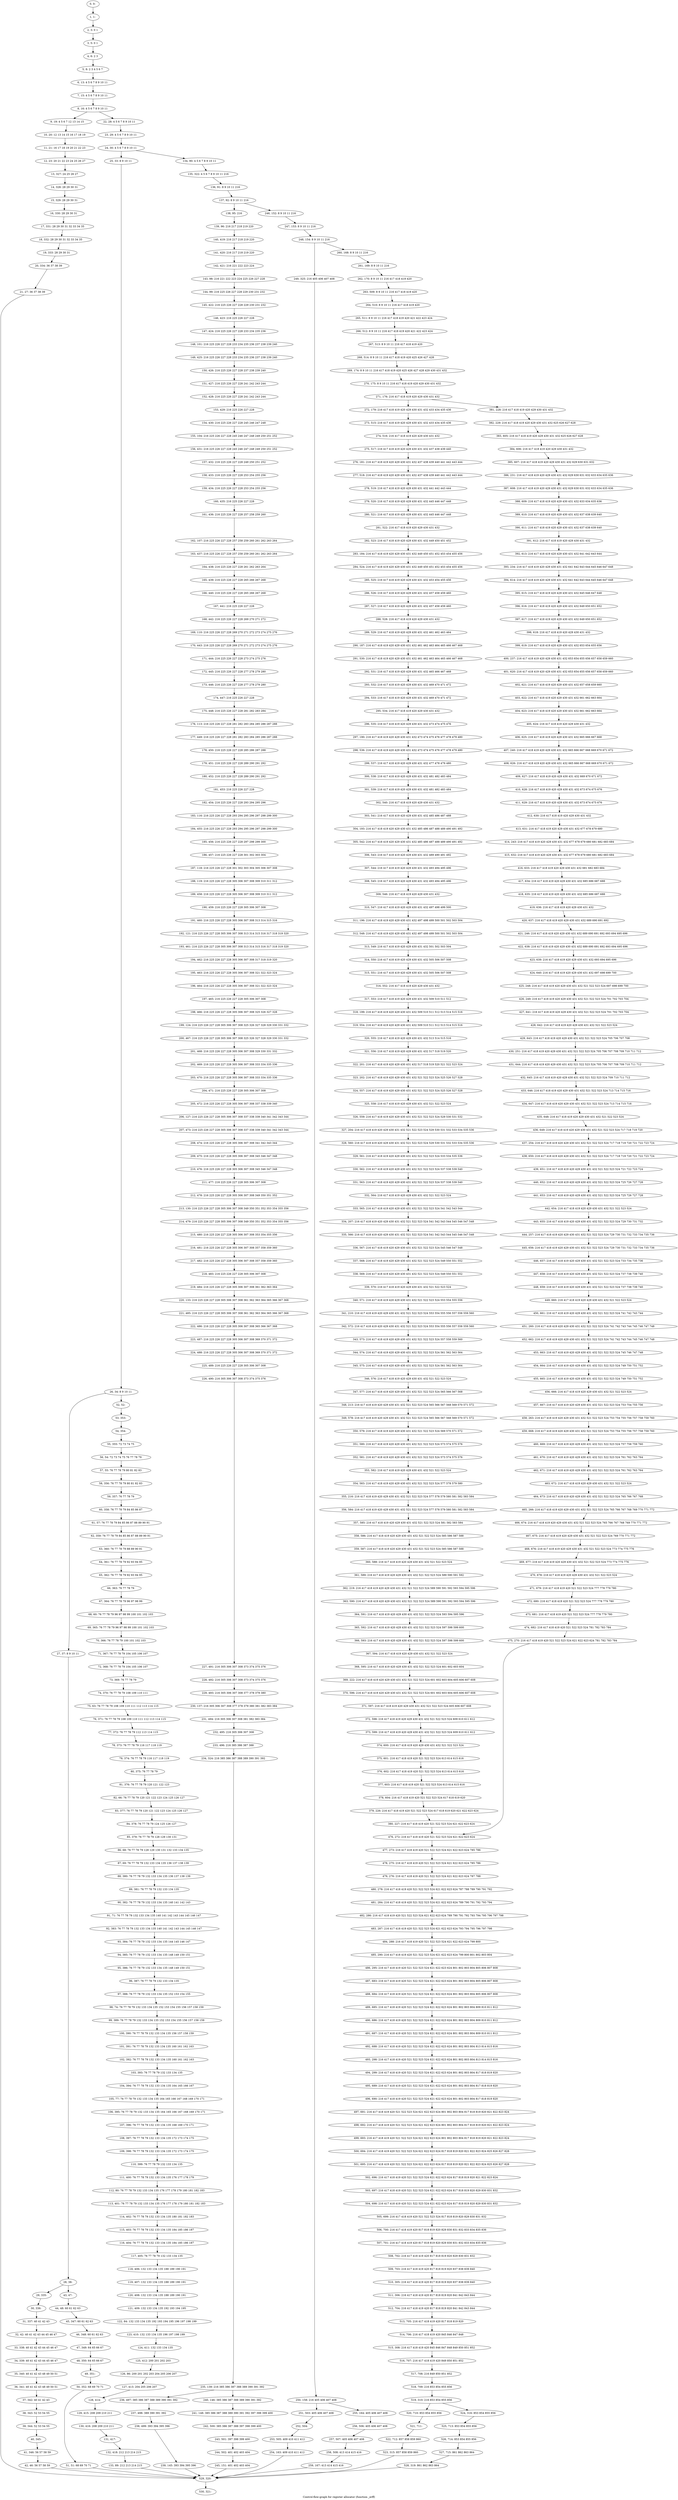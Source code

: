 digraph G {
graph [label="Control-flow-graph for register allocator (function _erff)"]
0[label="0, 0: "];
1[label="1, 1: "];
2[label="2, 3: 0 1 "];
3[label="3, 5: 0 1 "];
4[label="4, 6: 2 3 "];
5[label="5, 8: 2 3 4 5 6 7 "];
6[label="6, 13: 4 5 6 7 8 9 10 11 "];
7[label="7, 15: 4 5 6 7 8 9 10 11 "];
8[label="8, 16: 4 5 6 7 8 9 10 11 "];
9[label="9, 19: 4 5 6 7 12 13 14 15 "];
10[label="10, 20: 12 13 14 15 16 17 18 19 "];
11[label="11, 21: 16 17 18 19 20 21 22 23 "];
12[label="12, 23: 20 21 22 23 24 25 26 27 "];
13[label="13, 327: 24 25 26 27 "];
14[label="14, 328: 28 29 30 31 "];
15[label="15, 329: 28 29 30 31 "];
16[label="16, 330: 28 29 30 31 "];
17[label="17, 331: 28 29 30 31 32 33 34 35 "];
18[label="18, 332: 28 29 30 31 32 33 34 35 "];
19[label="19, 333: 28 29 30 31 "];
20[label="20, 334: 36 37 38 39 "];
21[label="21, 27: 36 37 38 39 "];
22[label="22, 28: 4 5 6 7 8 9 10 11 "];
23[label="23, 29: 4 5 6 7 8 9 10 11 "];
24[label="24, 30: 4 5 6 7 8 9 10 11 "];
25[label="25, 33: 8 9 10 11 "];
26[label="26, 34: 8 9 10 11 "];
27[label="27, 37: 8 9 10 11 "];
28[label="28, 38: "];
29[label="29, 335: "];
30[label="30, 336: "];
31[label="31, 337: 40 41 42 43 "];
32[label="32, 42: 40 41 42 43 44 45 46 47 "];
33[label="33, 338: 40 41 42 43 44 45 46 47 "];
34[label="34, 339: 40 41 42 43 44 45 46 47 "];
35[label="35, 340: 40 41 42 43 48 49 50 51 "];
36[label="36, 341: 40 41 42 43 48 49 50 51 "];
37[label="37, 342: 40 41 42 43 "];
38[label="38, 343: 52 53 54 55 "];
39[label="39, 344: 52 53 54 55 "];
40[label="40, 345: "];
41[label="41, 346: 56 57 58 59 "];
42[label="42, 46: 56 57 58 59 "];
43[label="43, 47: "];
44[label="44, 48: 60 61 62 63 "];
45[label="45, 347: 60 61 62 63 "];
46[label="46, 348: 60 61 62 63 "];
47[label="47, 349: 64 65 66 67 "];
48[label="48, 350: 64 65 66 67 "];
49[label="49, 351: "];
50[label="50, 352: 68 69 70 71 "];
51[label="51, 51: 68 69 70 71 "];
52[label="52, 52: "];
53[label="53, 353: "];
54[label="54, 354: "];
55[label="55, 355: 72 73 74 75 "];
56[label="56, 54: 72 73 74 75 76 77 78 79 "];
57[label="57, 55: 76 77 78 79 80 81 82 83 "];
58[label="58, 356: 76 77 78 79 80 81 82 83 "];
59[label="59, 357: 76 77 78 79 "];
60[label="60, 358: 76 77 78 79 84 85 86 87 "];
61[label="61, 57: 76 77 78 79 84 85 86 87 88 89 90 91 "];
62[label="62, 359: 76 77 78 79 84 85 86 87 88 89 90 91 "];
63[label="63, 360: 76 77 78 79 88 89 90 91 "];
64[label="64, 361: 76 77 78 79 92 93 94 95 "];
65[label="65, 362: 76 77 78 79 92 93 94 95 "];
66[label="66, 363: 76 77 78 79 "];
67[label="67, 364: 76 77 78 79 96 97 98 99 "];
68[label="68, 60: 76 77 78 79 96 97 98 99 100 101 102 103 "];
69[label="69, 365: 76 77 78 79 96 97 98 99 100 101 102 103 "];
70[label="70, 366: 76 77 78 79 100 101 102 103 "];
71[label="71, 367: 76 77 78 79 104 105 106 107 "];
72[label="72, 368: 76 77 78 79 104 105 106 107 "];
73[label="73, 369: 76 77 78 79 "];
74[label="74, 370: 76 77 78 79 108 109 110 111 "];
75[label="75, 63: 76 77 78 79 108 109 110 111 112 113 114 115 "];
76[label="76, 371: 76 77 78 79 108 109 110 111 112 113 114 115 "];
77[label="77, 372: 76 77 78 79 112 113 114 115 "];
78[label="78, 373: 76 77 78 79 116 117 118 119 "];
79[label="79, 374: 76 77 78 79 116 117 118 119 "];
80[label="80, 375: 76 77 78 79 "];
81[label="81, 376: 76 77 78 79 120 121 122 123 "];
82[label="82, 66: 76 77 78 79 120 121 122 123 124 125 126 127 "];
83[label="83, 377: 76 77 78 79 120 121 122 123 124 125 126 127 "];
84[label="84, 378: 76 77 78 79 124 125 126 127 "];
85[label="85, 379: 76 77 78 79 128 129 130 131 "];
86[label="86, 68: 76 77 78 79 128 129 130 131 132 133 134 135 "];
87[label="87, 69: 76 77 78 79 132 133 134 135 136 137 138 139 "];
88[label="88, 380: 76 77 78 79 132 133 134 135 136 137 138 139 "];
89[label="89, 381: 76 77 78 79 132 133 134 135 "];
90[label="90, 382: 76 77 78 79 132 133 134 135 140 141 142 143 "];
91[label="91, 71: 76 77 78 79 132 133 134 135 140 141 142 143 144 145 146 147 "];
92[label="92, 383: 76 77 78 79 132 133 134 135 140 141 142 143 144 145 146 147 "];
93[label="93, 384: 76 77 78 79 132 133 134 135 144 145 146 147 "];
94[label="94, 385: 76 77 78 79 132 133 134 135 148 149 150 151 "];
95[label="95, 386: 76 77 78 79 132 133 134 135 148 149 150 151 "];
96[label="96, 387: 76 77 78 79 132 133 134 135 "];
97[label="97, 388: 76 77 78 79 132 133 134 135 152 153 154 155 "];
98[label="98, 74: 76 77 78 79 132 133 134 135 152 153 154 155 156 157 158 159 "];
99[label="99, 389: 76 77 78 79 132 133 134 135 152 153 154 155 156 157 158 159 "];
100[label="100, 390: 76 77 78 79 132 133 134 135 156 157 158 159 "];
101[label="101, 391: 76 77 78 79 132 133 134 135 160 161 162 163 "];
102[label="102, 392: 76 77 78 79 132 133 134 135 160 161 162 163 "];
103[label="103, 393: 76 77 78 79 132 133 134 135 "];
104[label="104, 394: 76 77 78 79 132 133 134 135 164 165 166 167 "];
105[label="105, 77: 76 77 78 79 132 133 134 135 164 165 166 167 168 169 170 171 "];
106[label="106, 395: 76 77 78 79 132 133 134 135 164 165 166 167 168 169 170 171 "];
107[label="107, 396: 76 77 78 79 132 133 134 135 168 169 170 171 "];
108[label="108, 397: 76 77 78 79 132 133 134 135 172 173 174 175 "];
109[label="109, 398: 76 77 78 79 132 133 134 135 172 173 174 175 "];
110[label="110, 399: 76 77 78 79 132 133 134 135 "];
111[label="111, 400: 76 77 78 79 132 133 134 135 176 177 178 179 "];
112[label="112, 80: 76 77 78 79 132 133 134 135 176 177 178 179 180 181 182 183 "];
113[label="113, 401: 76 77 78 79 132 133 134 135 176 177 178 179 180 181 182 183 "];
114[label="114, 402: 76 77 78 79 132 133 134 135 180 181 182 183 "];
115[label="115, 403: 76 77 78 79 132 133 134 135 184 185 186 187 "];
116[label="116, 404: 76 77 78 79 132 133 134 135 184 185 186 187 "];
117[label="117, 405: 76 77 78 79 132 133 134 135 "];
118[label="118, 406: 132 133 134 135 188 189 190 191 "];
119[label="119, 407: 132 133 134 135 188 189 190 191 "];
120[label="120, 408: 132 133 134 135 188 189 190 191 "];
121[label="121, 409: 132 133 134 135 192 193 194 195 "];
122[label="122, 84: 132 133 134 135 192 193 194 195 196 197 198 199 "];
123[label="123, 410: 132 133 134 135 196 197 198 199 "];
124[label="124, 411: 132 133 134 135 "];
125[label="125, 412: 200 201 202 203 "];
126[label="126, 86: 200 201 202 203 204 205 206 207 "];
127[label="127, 413: 204 205 206 207 "];
128[label="128, 414: "];
129[label="129, 415: 208 209 210 211 "];
130[label="130, 416: 208 209 210 211 "];
131[label="131, 417: "];
132[label="132, 418: 212 213 214 215 "];
133[label="133, 89: 212 213 214 215 "];
134[label="134, 90: 4 5 6 7 8 9 10 11 "];
135[label="135, 322: 4 5 6 7 8 9 10 11 216 "];
136[label="136, 91: 8 9 10 11 216 "];
137[label="137, 92: 8 9 10 11 216 "];
138[label="138, 95: 216 "];
139[label="139, 96: 216 217 218 219 220 "];
140[label="140, 419: 216 217 218 219 220 "];
141[label="141, 420: 216 217 218 219 220 "];
142[label="142, 421: 216 221 222 223 224 "];
143[label="143, 98: 216 221 222 223 224 225 226 227 228 "];
144[label="144, 99: 216 225 226 227 228 229 230 231 232 "];
145[label="145, 422: 216 225 226 227 228 229 230 231 232 "];
146[label="146, 423: 216 225 226 227 228 "];
147[label="147, 424: 216 225 226 227 228 233 234 235 236 "];
148[label="148, 101: 216 225 226 227 228 233 234 235 236 237 238 239 240 "];
149[label="149, 425: 216 225 226 227 228 233 234 235 236 237 238 239 240 "];
150[label="150, 426: 216 225 226 227 228 237 238 239 240 "];
151[label="151, 427: 216 225 226 227 228 241 242 243 244 "];
152[label="152, 428: 216 225 226 227 228 241 242 243 244 "];
153[label="153, 429: 216 225 226 227 228 "];
154[label="154, 430: 216 225 226 227 228 245 246 247 248 "];
155[label="155, 104: 216 225 226 227 228 245 246 247 248 249 250 251 252 "];
156[label="156, 431: 216 225 226 227 228 245 246 247 248 249 250 251 252 "];
157[label="157, 432: 216 225 226 227 228 249 250 251 252 "];
158[label="158, 433: 216 225 226 227 228 253 254 255 256 "];
159[label="159, 434: 216 225 226 227 228 253 254 255 256 "];
160[label="160, 435: 216 225 226 227 228 "];
161[label="161, 436: 216 225 226 227 228 257 258 259 260 "];
162[label="162, 107: 216 225 226 227 228 257 258 259 260 261 262 263 264 "];
163[label="163, 437: 216 225 226 227 228 257 258 259 260 261 262 263 264 "];
164[label="164, 438: 216 225 226 227 228 261 262 263 264 "];
165[label="165, 439: 216 225 226 227 228 265 266 267 268 "];
166[label="166, 440: 216 225 226 227 228 265 266 267 268 "];
167[label="167, 441: 216 225 226 227 228 "];
168[label="168, 442: 216 225 226 227 228 269 270 271 272 "];
169[label="169, 110: 216 225 226 227 228 269 270 271 272 273 274 275 276 "];
170[label="170, 443: 216 225 226 227 228 269 270 271 272 273 274 275 276 "];
171[label="171, 444: 216 225 226 227 228 273 274 275 276 "];
172[label="172, 445: 216 225 226 227 228 277 278 279 280 "];
173[label="173, 446: 216 225 226 227 228 277 278 279 280 "];
174[label="174, 447: 216 225 226 227 228 "];
175[label="175, 448: 216 225 226 227 228 281 282 283 284 "];
176[label="176, 113: 216 225 226 227 228 281 282 283 284 285 286 287 288 "];
177[label="177, 449: 216 225 226 227 228 281 282 283 284 285 286 287 288 "];
178[label="178, 450: 216 225 226 227 228 285 286 287 288 "];
179[label="179, 451: 216 225 226 227 228 289 290 291 292 "];
180[label="180, 452: 216 225 226 227 228 289 290 291 292 "];
181[label="181, 453: 216 225 226 227 228 "];
182[label="182, 454: 216 225 226 227 228 293 294 295 296 "];
183[label="183, 116: 216 225 226 227 228 293 294 295 296 297 298 299 300 "];
184[label="184, 455: 216 225 226 227 228 293 294 295 296 297 298 299 300 "];
185[label="185, 456: 216 225 226 227 228 297 298 299 300 "];
186[label="186, 457: 216 225 226 227 228 301 302 303 304 "];
187[label="187, 118: 216 225 226 227 228 301 302 303 304 305 306 307 308 "];
188[label="188, 119: 216 225 226 227 228 305 306 307 308 309 310 311 312 "];
189[label="189, 458: 216 225 226 227 228 305 306 307 308 309 310 311 312 "];
190[label="190, 459: 216 225 226 227 228 305 306 307 308 "];
191[label="191, 460: 216 225 226 227 228 305 306 307 308 313 314 315 316 "];
192[label="192, 121: 216 225 226 227 228 305 306 307 308 313 314 315 316 317 318 319 320 "];
193[label="193, 461: 216 225 226 227 228 305 306 307 308 313 314 315 316 317 318 319 320 "];
194[label="194, 462: 216 225 226 227 228 305 306 307 308 317 318 319 320 "];
195[label="195, 463: 216 225 226 227 228 305 306 307 308 321 322 323 324 "];
196[label="196, 464: 216 225 226 227 228 305 306 307 308 321 322 323 324 "];
197[label="197, 465: 216 225 226 227 228 305 306 307 308 "];
198[label="198, 466: 216 225 226 227 228 305 306 307 308 325 326 327 328 "];
199[label="199, 124: 216 225 226 227 228 305 306 307 308 325 326 327 328 329 330 331 332 "];
200[label="200, 467: 216 225 226 227 228 305 306 307 308 325 326 327 328 329 330 331 332 "];
201[label="201, 468: 216 225 226 227 228 305 306 307 308 329 330 331 332 "];
202[label="202, 469: 216 225 226 227 228 305 306 307 308 333 334 335 336 "];
203[label="203, 470: 216 225 226 227 228 305 306 307 308 333 334 335 336 "];
204[label="204, 471: 216 225 226 227 228 305 306 307 308 "];
205[label="205, 472: 216 225 226 227 228 305 306 307 308 337 338 339 340 "];
206[label="206, 127: 216 225 226 227 228 305 306 307 308 337 338 339 340 341 342 343 344 "];
207[label="207, 473: 216 225 226 227 228 305 306 307 308 337 338 339 340 341 342 343 344 "];
208[label="208, 474: 216 225 226 227 228 305 306 307 308 341 342 343 344 "];
209[label="209, 475: 216 225 226 227 228 305 306 307 308 345 346 347 348 "];
210[label="210, 476: 216 225 226 227 228 305 306 307 308 345 346 347 348 "];
211[label="211, 477: 216 225 226 227 228 305 306 307 308 "];
212[label="212, 478: 216 225 226 227 228 305 306 307 308 349 350 351 352 "];
213[label="213, 130: 216 225 226 227 228 305 306 307 308 349 350 351 352 353 354 355 356 "];
214[label="214, 479: 216 225 226 227 228 305 306 307 308 349 350 351 352 353 354 355 356 "];
215[label="215, 480: 216 225 226 227 228 305 306 307 308 353 354 355 356 "];
216[label="216, 481: 216 225 226 227 228 305 306 307 308 357 358 359 360 "];
217[label="217, 482: 216 225 226 227 228 305 306 307 308 357 358 359 360 "];
218[label="218, 483: 216 225 226 227 228 305 306 307 308 "];
219[label="219, 484: 216 225 226 227 228 305 306 307 308 361 362 363 364 "];
220[label="220, 133: 216 225 226 227 228 305 306 307 308 361 362 363 364 365 366 367 368 "];
221[label="221, 485: 216 225 226 227 228 305 306 307 308 361 362 363 364 365 366 367 368 "];
222[label="222, 486: 216 225 226 227 228 305 306 307 308 365 366 367 368 "];
223[label="223, 487: 216 225 226 227 228 305 306 307 308 369 370 371 372 "];
224[label="224, 488: 216 225 226 227 228 305 306 307 308 369 370 371 372 "];
225[label="225, 489: 216 225 226 227 228 305 306 307 308 "];
226[label="226, 490: 216 305 306 307 308 373 374 375 376 "];
227[label="227, 491: 216 305 306 307 308 373 374 375 376 "];
228[label="228, 492: 216 305 306 307 308 373 374 375 376 "];
229[label="229, 493: 216 305 306 307 308 377 378 379 380 "];
230[label="230, 137: 216 305 306 307 308 377 378 379 380 381 382 383 384 "];
231[label="231, 494: 216 305 306 307 308 381 382 383 384 "];
232[label="232, 495: 216 305 306 307 308 "];
233[label="233, 496: 216 385 386 387 388 "];
234[label="234, 324: 216 385 386 387 388 389 390 391 392 "];
235[label="235, 139: 216 385 386 387 388 389 390 391 392 "];
236[label="236, 497: 385 386 387 388 389 390 391 392 "];
237[label="237, 498: 389 390 391 392 "];
238[label="238, 499: 393 394 395 396 "];
239[label="239, 145: 393 394 395 396 "];
240[label="240, 146: 385 386 387 388 389 390 391 392 "];
241[label="241, 148: 385 386 387 388 389 390 391 392 397 398 399 400 "];
242[label="242, 500: 385 386 387 388 397 398 399 400 "];
243[label="243, 501: 397 398 399 400 "];
244[label="244, 502: 401 402 403 404 "];
245[label="245, 151: 401 402 403 404 "];
246[label="246, 152: 8 9 10 11 216 "];
247[label="247, 153: 8 9 10 11 216 "];
248[label="248, 154: 8 9 10 11 216 "];
249[label="249, 325: 216 405 406 407 408 "];
250[label="250, 158: 216 405 406 407 408 "];
251[label="251, 503: 405 406 407 408 "];
252[label="252, 504: "];
253[label="253, 505: 409 410 411 412 "];
254[label="254, 163: 409 410 411 412 "];
255[label="255, 164: 405 406 407 408 "];
256[label="256, 506: 405 406 407 408 "];
257[label="257, 507: 405 406 407 408 "];
258[label="258, 508: 413 414 415 416 "];
259[label="259, 167: 413 414 415 416 "];
260[label="260, 168: 8 9 10 11 216 "];
261[label="261, 169: 8 9 10 11 216 "];
262[label="262, 170: 8 9 10 11 216 417 418 419 420 "];
263[label="263, 509: 8 9 10 11 216 417 418 419 420 "];
264[label="264, 510: 8 9 10 11 216 417 418 419 420 "];
265[label="265, 511: 8 9 10 11 216 417 418 419 420 421 422 423 424 "];
266[label="266, 512: 8 9 10 11 216 417 418 419 420 421 422 423 424 "];
267[label="267, 513: 8 9 10 11 216 417 418 419 420 "];
268[label="268, 514: 8 9 10 11 216 417 418 419 420 425 426 427 428 "];
269[label="269, 174: 8 9 10 11 216 417 418 419 420 425 426 427 428 429 430 431 432 "];
270[label="270, 175: 8 9 10 11 216 417 418 419 420 429 430 431 432 "];
271[label="271, 176: 216 417 418 419 420 429 430 431 432 "];
272[label="272, 179: 216 417 418 419 420 429 430 431 432 433 434 435 436 "];
273[label="273, 515: 216 417 418 419 420 429 430 431 432 433 434 435 436 "];
274[label="274, 516: 216 417 418 419 420 429 430 431 432 "];
275[label="275, 517: 216 417 418 419 420 429 430 431 432 437 438 439 440 "];
276[label="276, 181: 216 417 418 419 420 429 430 431 432 437 438 439 440 441 442 443 444 "];
277[label="277, 518: 216 417 418 419 420 429 430 431 432 437 438 439 440 441 442 443 444 "];
278[label="278, 519: 216 417 418 419 420 429 430 431 432 441 442 443 444 "];
279[label="279, 520: 216 417 418 419 420 429 430 431 432 445 446 447 448 "];
280[label="280, 521: 216 417 418 419 420 429 430 431 432 445 446 447 448 "];
281[label="281, 522: 216 417 418 419 420 429 430 431 432 "];
282[label="282, 523: 216 417 418 419 420 429 430 431 432 449 450 451 452 "];
283[label="283, 184: 216 417 418 419 420 429 430 431 432 449 450 451 452 453 454 455 456 "];
284[label="284, 524: 216 417 418 419 420 429 430 431 432 449 450 451 452 453 454 455 456 "];
285[label="285, 525: 216 417 418 419 420 429 430 431 432 453 454 455 456 "];
286[label="286, 526: 216 417 418 419 420 429 430 431 432 457 458 459 460 "];
287[label="287, 527: 216 417 418 419 420 429 430 431 432 457 458 459 460 "];
288[label="288, 528: 216 417 418 419 420 429 430 431 432 "];
289[label="289, 529: 216 417 418 419 420 429 430 431 432 461 462 463 464 "];
290[label="290, 187: 216 417 418 419 420 429 430 431 432 461 462 463 464 465 466 467 468 "];
291[label="291, 530: 216 417 418 419 420 429 430 431 432 461 462 463 464 465 466 467 468 "];
292[label="292, 531: 216 417 418 419 420 429 430 431 432 465 466 467 468 "];
293[label="293, 532: 216 417 418 419 420 429 430 431 432 469 470 471 472 "];
294[label="294, 533: 216 417 418 419 420 429 430 431 432 469 470 471 472 "];
295[label="295, 534: 216 417 418 419 420 429 430 431 432 "];
296[label="296, 535: 216 417 418 419 420 429 430 431 432 473 474 475 476 "];
297[label="297, 190: 216 417 418 419 420 429 430 431 432 473 474 475 476 477 478 479 480 "];
298[label="298, 536: 216 417 418 419 420 429 430 431 432 473 474 475 476 477 478 479 480 "];
299[label="299, 537: 216 417 418 419 420 429 430 431 432 477 478 479 480 "];
300[label="300, 538: 216 417 418 419 420 429 430 431 432 481 482 483 484 "];
301[label="301, 539: 216 417 418 419 420 429 430 431 432 481 482 483 484 "];
302[label="302, 540: 216 417 418 419 420 429 430 431 432 "];
303[label="303, 541: 216 417 418 419 420 429 430 431 432 485 486 487 488 "];
304[label="304, 193: 216 417 418 419 420 429 430 431 432 485 486 487 488 489 490 491 492 "];
305[label="305, 542: 216 417 418 419 420 429 430 431 432 485 486 487 488 489 490 491 492 "];
306[label="306, 543: 216 417 418 419 420 429 430 431 432 489 490 491 492 "];
307[label="307, 544: 216 417 418 419 420 429 430 431 432 493 494 495 496 "];
308[label="308, 545: 216 417 418 419 420 429 430 431 432 493 494 495 496 "];
309[label="309, 546: 216 417 418 419 420 429 430 431 432 "];
310[label="310, 547: 216 417 418 419 420 429 430 431 432 497 498 499 500 "];
311[label="311, 196: 216 417 418 419 420 429 430 431 432 497 498 499 500 501 502 503 504 "];
312[label="312, 548: 216 417 418 419 420 429 430 431 432 497 498 499 500 501 502 503 504 "];
313[label="313, 549: 216 417 418 419 420 429 430 431 432 501 502 503 504 "];
314[label="314, 550: 216 417 418 419 420 429 430 431 432 505 506 507 508 "];
315[label="315, 551: 216 417 418 419 420 429 430 431 432 505 506 507 508 "];
316[label="316, 552: 216 417 418 419 420 429 430 431 432 "];
317[label="317, 553: 216 417 418 419 420 429 430 431 432 509 510 511 512 "];
318[label="318, 199: 216 417 418 419 420 429 430 431 432 509 510 511 512 513 514 515 516 "];
319[label="319, 554: 216 417 418 419 420 429 430 431 432 509 510 511 512 513 514 515 516 "];
320[label="320, 555: 216 417 418 419 420 429 430 431 432 513 514 515 516 "];
321[label="321, 556: 216 417 418 419 420 429 430 431 432 517 518 519 520 "];
322[label="322, 201: 216 417 418 419 420 429 430 431 432 517 518 519 520 521 522 523 524 "];
323[label="323, 202: 216 417 418 419 420 429 430 431 432 521 522 523 524 525 526 527 528 "];
324[label="324, 557: 216 417 418 419 420 429 430 431 432 521 522 523 524 525 526 527 528 "];
325[label="325, 558: 216 417 418 419 420 429 430 431 432 521 522 523 524 "];
326[label="326, 559: 216 417 418 419 420 429 430 431 432 521 522 523 524 529 530 531 532 "];
327[label="327, 204: 216 417 418 419 420 429 430 431 432 521 522 523 524 529 530 531 532 533 534 535 536 "];
328[label="328, 560: 216 417 418 419 420 429 430 431 432 521 522 523 524 529 530 531 532 533 534 535 536 "];
329[label="329, 561: 216 417 418 419 420 429 430 431 432 521 522 523 524 533 534 535 536 "];
330[label="330, 562: 216 417 418 419 420 429 430 431 432 521 522 523 524 537 538 539 540 "];
331[label="331, 563: 216 417 418 419 420 429 430 431 432 521 522 523 524 537 538 539 540 "];
332[label="332, 564: 216 417 418 419 420 429 430 431 432 521 522 523 524 "];
333[label="333, 565: 216 417 418 419 420 429 430 431 432 521 522 523 524 541 542 543 544 "];
334[label="334, 207: 216 417 418 419 420 429 430 431 432 521 522 523 524 541 542 543 544 545 546 547 548 "];
335[label="335, 566: 216 417 418 419 420 429 430 431 432 521 522 523 524 541 542 543 544 545 546 547 548 "];
336[label="336, 567: 216 417 418 419 420 429 430 431 432 521 522 523 524 545 546 547 548 "];
337[label="337, 568: 216 417 418 419 420 429 430 431 432 521 522 523 524 549 550 551 552 "];
338[label="338, 569: 216 417 418 419 420 429 430 431 432 521 522 523 524 549 550 551 552 "];
339[label="339, 570: 216 417 418 419 420 429 430 431 432 521 522 523 524 "];
340[label="340, 571: 216 417 418 419 420 429 430 431 432 521 522 523 524 553 554 555 556 "];
341[label="341, 210: 216 417 418 419 420 429 430 431 432 521 522 523 524 553 554 555 556 557 558 559 560 "];
342[label="342, 572: 216 417 418 419 420 429 430 431 432 521 522 523 524 553 554 555 556 557 558 559 560 "];
343[label="343, 573: 216 417 418 419 420 429 430 431 432 521 522 523 524 557 558 559 560 "];
344[label="344, 574: 216 417 418 419 420 429 430 431 432 521 522 523 524 561 562 563 564 "];
345[label="345, 575: 216 417 418 419 420 429 430 431 432 521 522 523 524 561 562 563 564 "];
346[label="346, 576: 216 417 418 419 420 429 430 431 432 521 522 523 524 "];
347[label="347, 577: 216 417 418 419 420 429 430 431 432 521 522 523 524 565 566 567 568 "];
348[label="348, 213: 216 417 418 419 420 429 430 431 432 521 522 523 524 565 566 567 568 569 570 571 572 "];
349[label="349, 578: 216 417 418 419 420 429 430 431 432 521 522 523 524 565 566 567 568 569 570 571 572 "];
350[label="350, 579: 216 417 418 419 420 429 430 431 432 521 522 523 524 569 570 571 572 "];
351[label="351, 580: 216 417 418 419 420 429 430 431 432 521 522 523 524 573 574 575 576 "];
352[label="352, 581: 216 417 418 419 420 429 430 431 432 521 522 523 524 573 574 575 576 "];
353[label="353, 582: 216 417 418 419 420 429 430 431 432 521 522 523 524 "];
354[label="354, 583: 216 417 418 419 420 429 430 431 432 521 522 523 524 577 578 579 580 "];
355[label="355, 216: 216 417 418 419 420 429 430 431 432 521 522 523 524 577 578 579 580 581 582 583 584 "];
356[label="356, 584: 216 417 418 419 420 429 430 431 432 521 522 523 524 577 578 579 580 581 582 583 584 "];
357[label="357, 585: 216 417 418 419 420 429 430 431 432 521 522 523 524 581 582 583 584 "];
358[label="358, 586: 216 417 418 419 420 429 430 431 432 521 522 523 524 585 586 587 588 "];
359[label="359, 587: 216 417 418 419 420 429 430 431 432 521 522 523 524 585 586 587 588 "];
360[label="360, 588: 216 417 418 419 420 429 430 431 432 521 522 523 524 "];
361[label="361, 589: 216 417 418 419 420 429 430 431 432 521 522 523 524 589 590 591 592 "];
362[label="362, 219: 216 417 418 419 420 429 430 431 432 521 522 523 524 589 590 591 592 593 594 595 596 "];
363[label="363, 590: 216 417 418 419 420 429 430 431 432 521 522 523 524 589 590 591 592 593 594 595 596 "];
364[label="364, 591: 216 417 418 419 420 429 430 431 432 521 522 523 524 593 594 595 596 "];
365[label="365, 592: 216 417 418 419 420 429 430 431 432 521 522 523 524 597 598 599 600 "];
366[label="366, 593: 216 417 418 419 420 429 430 431 432 521 522 523 524 597 598 599 600 "];
367[label="367, 594: 216 417 418 419 420 429 430 431 432 521 522 523 524 "];
368[label="368, 595: 216 417 418 419 420 429 430 431 432 521 522 523 524 601 602 603 604 "];
369[label="369, 222: 216 417 418 419 420 429 430 431 432 521 522 523 524 601 602 603 604 605 606 607 608 "];
370[label="370, 596: 216 417 418 419 420 429 430 431 432 521 522 523 524 601 602 603 604 605 606 607 608 "];
371[label="371, 597: 216 417 418 419 420 429 430 431 432 521 522 523 524 605 606 607 608 "];
372[label="372, 598: 216 417 418 419 420 429 430 431 432 521 522 523 524 609 610 611 612 "];
373[label="373, 599: 216 417 418 419 420 429 430 431 432 521 522 523 524 609 610 611 612 "];
374[label="374, 600: 216 417 418 419 420 429 430 431 432 521 522 523 524 "];
375[label="375, 601: 216 417 418 419 420 521 522 523 524 613 614 615 616 "];
376[label="376, 602: 216 417 418 419 420 521 522 523 524 613 614 615 616 "];
377[label="377, 603: 216 417 418 419 420 521 522 523 524 613 614 615 616 "];
378[label="378, 604: 216 417 418 419 420 521 522 523 524 617 618 619 620 "];
379[label="379, 226: 216 417 418 419 420 521 522 523 524 617 618 619 620 621 622 623 624 "];
380[label="380, 227: 216 417 418 419 420 521 522 523 524 621 622 623 624 "];
381[label="381, 228: 216 417 418 419 420 429 430 431 432 "];
382[label="382, 229: 216 417 418 419 420 429 430 431 432 625 626 627 628 "];
383[label="383, 605: 216 417 418 419 420 429 430 431 432 625 626 627 628 "];
384[label="384, 606: 216 417 418 419 420 429 430 431 432 "];
385[label="385, 607: 216 417 418 419 420 429 430 431 432 629 630 631 632 "];
386[label="386, 231: 216 417 418 419 420 429 430 431 432 629 630 631 632 633 634 635 636 "];
387[label="387, 608: 216 417 418 419 420 429 430 431 432 629 630 631 632 633 634 635 636 "];
388[label="388, 609: 216 417 418 419 420 429 430 431 432 633 634 635 636 "];
389[label="389, 610: 216 417 418 419 420 429 430 431 432 637 638 639 640 "];
390[label="390, 611: 216 417 418 419 420 429 430 431 432 637 638 639 640 "];
391[label="391, 612: 216 417 418 419 420 429 430 431 432 "];
392[label="392, 613: 216 417 418 419 420 429 430 431 432 641 642 643 644 "];
393[label="393, 234: 216 417 418 419 420 429 430 431 432 641 642 643 644 645 646 647 648 "];
394[label="394, 614: 216 417 418 419 420 429 430 431 432 641 642 643 644 645 646 647 648 "];
395[label="395, 615: 216 417 418 419 420 429 430 431 432 645 646 647 648 "];
396[label="396, 616: 216 417 418 419 420 429 430 431 432 649 650 651 652 "];
397[label="397, 617: 216 417 418 419 420 429 430 431 432 649 650 651 652 "];
398[label="398, 618: 216 417 418 419 420 429 430 431 432 "];
399[label="399, 619: 216 417 418 419 420 429 430 431 432 653 654 655 656 "];
400[label="400, 237: 216 417 418 419 420 429 430 431 432 653 654 655 656 657 658 659 660 "];
401[label="401, 620: 216 417 418 419 420 429 430 431 432 653 654 655 656 657 658 659 660 "];
402[label="402, 621: 216 417 418 419 420 429 430 431 432 657 658 659 660 "];
403[label="403, 622: 216 417 418 419 420 429 430 431 432 661 662 663 664 "];
404[label="404, 623: 216 417 418 419 420 429 430 431 432 661 662 663 664 "];
405[label="405, 624: 216 417 418 419 420 429 430 431 432 "];
406[label="406, 625: 216 417 418 419 420 429 430 431 432 665 666 667 668 "];
407[label="407, 240: 216 417 418 419 420 429 430 431 432 665 666 667 668 669 670 671 672 "];
408[label="408, 626: 216 417 418 419 420 429 430 431 432 665 666 667 668 669 670 671 672 "];
409[label="409, 627: 216 417 418 419 420 429 430 431 432 669 670 671 672 "];
410[label="410, 628: 216 417 418 419 420 429 430 431 432 673 674 675 676 "];
411[label="411, 629: 216 417 418 419 420 429 430 431 432 673 674 675 676 "];
412[label="412, 630: 216 417 418 419 420 429 430 431 432 "];
413[label="413, 631: 216 417 418 419 420 429 430 431 432 677 678 679 680 "];
414[label="414, 243: 216 417 418 419 420 429 430 431 432 677 678 679 680 681 682 683 684 "];
415[label="415, 632: 216 417 418 419 420 429 430 431 432 677 678 679 680 681 682 683 684 "];
416[label="416, 633: 216 417 418 419 420 429 430 431 432 681 682 683 684 "];
417[label="417, 634: 216 417 418 419 420 429 430 431 432 685 686 687 688 "];
418[label="418, 635: 216 417 418 419 420 429 430 431 432 685 686 687 688 "];
419[label="419, 636: 216 417 418 419 420 429 430 431 432 "];
420[label="420, 637: 216 417 418 419 420 429 430 431 432 689 690 691 692 "];
421[label="421, 246: 216 417 418 419 420 429 430 431 432 689 690 691 692 693 694 695 696 "];
422[label="422, 638: 216 417 418 419 420 429 430 431 432 689 690 691 692 693 694 695 696 "];
423[label="423, 639: 216 417 418 419 420 429 430 431 432 693 694 695 696 "];
424[label="424, 640: 216 417 418 419 420 429 430 431 432 697 698 699 700 "];
425[label="425, 248: 216 417 418 419 420 429 430 431 432 521 522 523 524 697 698 699 700 "];
426[label="426, 249: 216 417 418 419 420 429 430 431 432 521 522 523 524 701 702 703 704 "];
427[label="427, 641: 216 417 418 419 420 429 430 431 432 521 522 523 524 701 702 703 704 "];
428[label="428, 642: 216 417 418 419 420 429 430 431 432 521 522 523 524 "];
429[label="429, 643: 216 417 418 419 420 429 430 431 432 521 522 523 524 705 706 707 708 "];
430[label="430, 251: 216 417 418 419 420 429 430 431 432 521 522 523 524 705 706 707 708 709 710 711 712 "];
431[label="431, 644: 216 417 418 419 420 429 430 431 432 521 522 523 524 705 706 707 708 709 710 711 712 "];
432[label="432, 645: 216 417 418 419 420 429 430 431 432 521 522 523 524 709 710 711 712 "];
433[label="433, 646: 216 417 418 419 420 429 430 431 432 521 522 523 524 713 714 715 716 "];
434[label="434, 647: 216 417 418 419 420 429 430 431 432 521 522 523 524 713 714 715 716 "];
435[label="435, 648: 216 417 418 419 420 429 430 431 432 521 522 523 524 "];
436[label="436, 649: 216 417 418 419 420 429 430 431 432 521 522 523 524 717 718 719 720 "];
437[label="437, 254: 216 417 418 419 420 429 430 431 432 521 522 523 524 717 718 719 720 721 722 723 724 "];
438[label="438, 650: 216 417 418 419 420 429 430 431 432 521 522 523 524 717 718 719 720 721 722 723 724 "];
439[label="439, 651: 216 417 418 419 420 429 430 431 432 521 522 523 524 721 722 723 724 "];
440[label="440, 652: 216 417 418 419 420 429 430 431 432 521 522 523 524 725 726 727 728 "];
441[label="441, 653: 216 417 418 419 420 429 430 431 432 521 522 523 524 725 726 727 728 "];
442[label="442, 654: 216 417 418 419 420 429 430 431 432 521 522 523 524 "];
443[label="443, 655: 216 417 418 419 420 429 430 431 432 521 522 523 524 729 730 731 732 "];
444[label="444, 257: 216 417 418 419 420 429 430 431 432 521 522 523 524 729 730 731 732 733 734 735 736 "];
445[label="445, 656: 216 417 418 419 420 429 430 431 432 521 522 523 524 729 730 731 732 733 734 735 736 "];
446[label="446, 657: 216 417 418 419 420 429 430 431 432 521 522 523 524 733 734 735 736 "];
447[label="447, 658: 216 417 418 419 420 429 430 431 432 521 522 523 524 737 738 739 740 "];
448[label="448, 659: 216 417 418 419 420 429 430 431 432 521 522 523 524 737 738 739 740 "];
449[label="449, 660: 216 417 418 419 420 429 430 431 432 521 522 523 524 "];
450[label="450, 661: 216 417 418 419 420 429 430 431 432 521 522 523 524 741 742 743 744 "];
451[label="451, 260: 216 417 418 419 420 429 430 431 432 521 522 523 524 741 742 743 744 745 746 747 748 "];
452[label="452, 662: 216 417 418 419 420 429 430 431 432 521 522 523 524 741 742 743 744 745 746 747 748 "];
453[label="453, 663: 216 417 418 419 420 429 430 431 432 521 522 523 524 745 746 747 748 "];
454[label="454, 664: 216 417 418 419 420 429 430 431 432 521 522 523 524 749 750 751 752 "];
455[label="455, 665: 216 417 418 419 420 429 430 431 432 521 522 523 524 749 750 751 752 "];
456[label="456, 666: 216 417 418 419 420 429 430 431 432 521 522 523 524 "];
457[label="457, 667: 216 417 418 419 420 429 430 431 432 521 522 523 524 753 754 755 756 "];
458[label="458, 263: 216 417 418 419 420 429 430 431 432 521 522 523 524 753 754 755 756 757 758 759 760 "];
459[label="459, 668: 216 417 418 419 420 429 430 431 432 521 522 523 524 753 754 755 756 757 758 759 760 "];
460[label="460, 669: 216 417 418 419 420 429 430 431 432 521 522 523 524 757 758 759 760 "];
461[label="461, 670: 216 417 418 419 420 429 430 431 432 521 522 523 524 761 762 763 764 "];
462[label="462, 671: 216 417 418 419 420 429 430 431 432 521 522 523 524 761 762 763 764 "];
463[label="463, 672: 216 417 418 419 420 429 430 431 432 521 522 523 524 "];
464[label="464, 673: 216 417 418 419 420 429 430 431 432 521 522 523 524 765 766 767 768 "];
465[label="465, 266: 216 417 418 419 420 429 430 431 432 521 522 523 524 765 766 767 768 769 770 771 772 "];
466[label="466, 674: 216 417 418 419 420 429 430 431 432 521 522 523 524 765 766 767 768 769 770 771 772 "];
467[label="467, 675: 216 417 418 419 420 429 430 431 432 521 522 523 524 769 770 771 772 "];
468[label="468, 676: 216 417 418 419 420 429 430 431 432 521 522 523 524 773 774 775 776 "];
469[label="469, 677: 216 417 418 419 420 429 430 431 432 521 522 523 524 773 774 775 776 "];
470[label="470, 678: 216 417 418 419 420 429 430 431 432 521 522 523 524 "];
471[label="471, 679: 216 417 418 419 420 521 522 523 524 777 778 779 780 "];
472[label="472, 680: 216 417 418 419 420 521 522 523 524 777 778 779 780 "];
473[label="473, 681: 216 417 418 419 420 521 522 523 524 777 778 779 780 "];
474[label="474, 682: 216 417 418 419 420 521 522 523 524 781 782 783 784 "];
475[label="475, 270: 216 417 418 419 420 521 522 523 524 621 622 623 624 781 782 783 784 "];
476[label="476, 272: 216 417 418 419 420 521 522 523 524 621 622 623 624 "];
477[label="477, 273: 216 417 418 419 420 521 522 523 524 621 622 623 624 785 786 "];
478[label="478, 275: 216 417 418 419 420 521 522 523 524 621 622 623 624 785 786 "];
479[label="479, 276: 216 417 418 419 420 521 522 523 524 621 622 623 624 787 788 "];
480[label="480, 278: 216 417 418 419 420 521 522 523 524 621 622 623 624 787 788 789 790 791 792 "];
481[label="481, 284: 216 417 418 419 420 521 522 523 524 621 622 623 624 789 790 791 792 793 794 "];
482[label="482, 286: 216 417 418 419 420 521 522 523 524 621 622 623 624 789 790 791 792 793 794 795 796 797 798 "];
483[label="483, 287: 216 417 418 419 420 521 522 523 524 621 622 623 624 793 794 795 796 797 798 "];
484[label="484, 288: 216 417 418 419 420 521 522 523 524 621 622 623 624 799 800 "];
485[label="485, 290: 216 417 418 419 420 521 522 523 524 621 622 623 624 799 800 801 802 803 804 "];
486[label="486, 295: 216 417 418 419 420 521 522 523 524 621 622 623 624 801 802 803 804 805 806 807 808 "];
487[label="487, 683: 216 417 418 419 420 521 522 523 524 621 622 623 624 801 802 803 804 805 806 807 808 "];
488[label="488, 684: 216 417 418 419 420 521 522 523 524 621 622 623 624 801 802 803 804 805 806 807 808 "];
489[label="489, 685: 216 417 418 419 420 521 522 523 524 621 622 623 624 801 802 803 804 809 810 811 812 "];
490[label="490, 686: 216 417 418 419 420 521 522 523 524 621 622 623 624 801 802 803 804 809 810 811 812 "];
491[label="491, 687: 216 417 418 419 420 521 522 523 524 621 622 623 624 801 802 803 804 809 810 811 812 "];
492[label="492, 688: 216 417 418 419 420 521 522 523 524 621 622 623 624 801 802 803 804 813 814 815 816 "];
493[label="493, 298: 216 417 418 419 420 521 522 523 524 621 622 623 624 801 802 803 804 813 814 815 816 "];
494[label="494, 299: 216 417 418 419 420 521 522 523 524 621 622 623 624 801 802 803 804 817 818 819 820 "];
495[label="495, 689: 216 417 418 419 420 521 522 523 524 621 622 623 624 801 802 803 804 817 818 819 820 "];
496[label="496, 690: 216 417 418 419 420 521 522 523 524 621 622 623 624 801 802 803 804 817 818 819 820 "];
497[label="497, 691: 216 417 418 419 420 521 522 523 524 621 622 623 624 801 802 803 804 817 818 819 820 821 822 823 824 "];
498[label="498, 692: 216 417 418 419 420 521 522 523 524 621 622 623 624 801 802 803 804 817 818 819 820 821 822 823 824 "];
499[label="499, 693: 216 417 418 419 420 521 522 523 524 621 622 623 624 801 802 803 804 817 818 819 820 821 822 823 824 "];
500[label="500, 694: 216 417 418 419 420 521 522 523 524 621 622 623 624 817 818 819 820 821 822 823 824 825 826 827 828 "];
501[label="501, 695: 216 417 418 419 420 521 522 523 524 621 622 623 624 817 818 819 820 821 822 823 824 825 826 827 828 "];
502[label="502, 696: 216 417 418 419 420 521 522 523 524 621 622 623 624 817 818 819 820 821 822 823 824 "];
503[label="503, 697: 216 417 418 419 420 521 522 523 524 621 622 623 624 817 818 819 820 829 830 831 832 "];
504[label="504, 698: 216 417 418 419 420 521 522 523 524 621 622 623 624 817 818 819 820 829 830 831 832 "];
505[label="505, 699: 216 417 418 419 420 521 522 523 524 817 818 819 820 829 830 831 832 "];
506[label="506, 700: 216 417 418 419 420 817 818 819 820 829 830 831 832 833 834 835 836 "];
507[label="507, 701: 216 417 418 419 420 817 818 819 820 829 830 831 832 833 834 835 836 "];
508[label="508, 702: 216 417 418 419 420 817 818 819 820 829 830 831 832 "];
509[label="509, 703: 216 417 418 419 420 817 818 819 820 837 838 839 840 "];
510[label="510, 305: 216 417 418 419 420 817 818 819 820 837 838 839 840 "];
511[label="511, 306: 216 417 418 419 420 817 818 819 820 841 842 843 844 "];
512[label="512, 704: 216 417 418 419 420 817 818 819 820 841 842 843 844 "];
513[label="513, 705: 216 417 418 419 420 817 818 819 820 "];
514[label="514, 706: 216 417 418 419 420 845 846 847 848 "];
515[label="515, 308: 216 417 418 419 420 845 846 847 848 849 850 851 852 "];
516[label="516, 707: 216 417 418 419 420 849 850 851 852 "];
517[label="517, 708: 216 849 850 851 852 "];
518[label="518, 709: 216 853 854 855 856 "];
519[label="519, 310: 216 853 854 855 856 "];
520[label="520, 710: 853 854 855 856 "];
521[label="521, 711: "];
522[label="522, 712: 857 858 859 860 "];
523[label="523, 315: 857 858 859 860 "];
524[label="524, 316: 853 854 855 856 "];
525[label="525, 713: 853 854 855 856 "];
526[label="526, 714: 853 854 855 856 "];
527[label="527, 715: 861 862 863 864 "];
528[label="528, 319: 861 862 863 864 "];
529[label="529, 320: "];
530[label="530, 321: "];
0->1 ;
1->2 ;
2->3 ;
3->4 ;
4->5 ;
5->6 ;
6->7 ;
7->8 ;
8->9 ;
8->22 ;
9->10 ;
10->11 ;
11->12 ;
12->13 ;
13->14 ;
14->15 ;
15->16 ;
16->17 ;
17->18 ;
18->19 ;
19->20 ;
20->21 ;
21->529 ;
22->23 ;
23->24 ;
24->25 ;
24->134 ;
25->26 ;
26->27 ;
26->52 ;
27->28 ;
28->29 ;
28->43 ;
29->30 ;
30->31 ;
31->32 ;
32->33 ;
33->34 ;
34->35 ;
35->36 ;
36->37 ;
37->38 ;
38->39 ;
39->40 ;
40->41 ;
41->42 ;
42->529 ;
43->44 ;
44->45 ;
45->46 ;
46->47 ;
47->48 ;
48->49 ;
49->50 ;
50->51 ;
51->529 ;
52->53 ;
53->54 ;
54->55 ;
55->56 ;
56->57 ;
57->58 ;
58->59 ;
59->60 ;
60->61 ;
61->62 ;
62->63 ;
63->64 ;
64->65 ;
65->66 ;
66->67 ;
67->68 ;
68->69 ;
69->70 ;
70->71 ;
71->72 ;
72->73 ;
73->74 ;
74->75 ;
75->76 ;
76->77 ;
77->78 ;
78->79 ;
79->80 ;
80->81 ;
81->82 ;
82->83 ;
83->84 ;
84->85 ;
85->86 ;
86->87 ;
87->88 ;
88->89 ;
89->90 ;
90->91 ;
91->92 ;
92->93 ;
93->94 ;
94->95 ;
95->96 ;
96->97 ;
97->98 ;
98->99 ;
99->100 ;
100->101 ;
101->102 ;
102->103 ;
103->104 ;
104->105 ;
105->106 ;
106->107 ;
107->108 ;
108->109 ;
109->110 ;
110->111 ;
111->112 ;
112->113 ;
113->114 ;
114->115 ;
115->116 ;
116->117 ;
117->118 ;
118->119 ;
119->120 ;
120->121 ;
121->122 ;
122->123 ;
123->124 ;
124->125 ;
125->126 ;
126->127 ;
127->128 ;
128->129 ;
129->130 ;
130->131 ;
131->132 ;
132->133 ;
133->529 ;
134->135 ;
135->136 ;
136->137 ;
137->138 ;
137->246 ;
138->139 ;
139->140 ;
140->141 ;
141->142 ;
142->143 ;
143->144 ;
144->145 ;
145->146 ;
146->147 ;
147->148 ;
148->149 ;
149->150 ;
150->151 ;
151->152 ;
152->153 ;
153->154 ;
154->155 ;
155->156 ;
156->157 ;
157->158 ;
158->159 ;
159->160 ;
160->161 ;
161->162 ;
162->163 ;
163->164 ;
164->165 ;
165->166 ;
166->167 ;
167->168 ;
168->169 ;
169->170 ;
170->171 ;
171->172 ;
172->173 ;
173->174 ;
174->175 ;
175->176 ;
176->177 ;
177->178 ;
178->179 ;
179->180 ;
180->181 ;
181->182 ;
182->183 ;
183->184 ;
184->185 ;
185->186 ;
186->187 ;
187->188 ;
188->189 ;
189->190 ;
190->191 ;
191->192 ;
192->193 ;
193->194 ;
194->195 ;
195->196 ;
196->197 ;
197->198 ;
198->199 ;
199->200 ;
200->201 ;
201->202 ;
202->203 ;
203->204 ;
204->205 ;
205->206 ;
206->207 ;
207->208 ;
208->209 ;
209->210 ;
210->211 ;
211->212 ;
212->213 ;
213->214 ;
214->215 ;
215->216 ;
216->217 ;
217->218 ;
218->219 ;
219->220 ;
220->221 ;
221->222 ;
222->223 ;
223->224 ;
224->225 ;
225->226 ;
226->227 ;
227->228 ;
228->229 ;
229->230 ;
230->231 ;
231->232 ;
232->233 ;
233->234 ;
234->235 ;
235->236 ;
235->240 ;
236->237 ;
237->238 ;
238->239 ;
239->529 ;
240->241 ;
241->242 ;
242->243 ;
243->244 ;
244->245 ;
245->529 ;
246->247 ;
247->248 ;
248->249 ;
248->260 ;
249->250 ;
250->251 ;
250->255 ;
251->252 ;
252->253 ;
253->254 ;
254->529 ;
255->256 ;
256->257 ;
257->258 ;
258->259 ;
259->529 ;
260->261 ;
261->262 ;
262->263 ;
263->264 ;
264->265 ;
265->266 ;
266->267 ;
267->268 ;
268->269 ;
269->270 ;
270->271 ;
271->272 ;
271->381 ;
272->273 ;
273->274 ;
274->275 ;
275->276 ;
276->277 ;
277->278 ;
278->279 ;
279->280 ;
280->281 ;
281->282 ;
282->283 ;
283->284 ;
284->285 ;
285->286 ;
286->287 ;
287->288 ;
288->289 ;
289->290 ;
290->291 ;
291->292 ;
292->293 ;
293->294 ;
294->295 ;
295->296 ;
296->297 ;
297->298 ;
298->299 ;
299->300 ;
300->301 ;
301->302 ;
302->303 ;
303->304 ;
304->305 ;
305->306 ;
306->307 ;
307->308 ;
308->309 ;
309->310 ;
310->311 ;
311->312 ;
312->313 ;
313->314 ;
314->315 ;
315->316 ;
316->317 ;
317->318 ;
318->319 ;
319->320 ;
320->321 ;
321->322 ;
322->323 ;
323->324 ;
324->325 ;
325->326 ;
326->327 ;
327->328 ;
328->329 ;
329->330 ;
330->331 ;
331->332 ;
332->333 ;
333->334 ;
334->335 ;
335->336 ;
336->337 ;
337->338 ;
338->339 ;
339->340 ;
340->341 ;
341->342 ;
342->343 ;
343->344 ;
344->345 ;
345->346 ;
346->347 ;
347->348 ;
348->349 ;
349->350 ;
350->351 ;
351->352 ;
352->353 ;
353->354 ;
354->355 ;
355->356 ;
356->357 ;
357->358 ;
358->359 ;
359->360 ;
360->361 ;
361->362 ;
362->363 ;
363->364 ;
364->365 ;
365->366 ;
366->367 ;
367->368 ;
368->369 ;
369->370 ;
370->371 ;
371->372 ;
372->373 ;
373->374 ;
374->375 ;
375->376 ;
376->377 ;
377->378 ;
378->379 ;
379->380 ;
380->476 ;
381->382 ;
382->383 ;
383->384 ;
384->385 ;
385->386 ;
386->387 ;
387->388 ;
388->389 ;
389->390 ;
390->391 ;
391->392 ;
392->393 ;
393->394 ;
394->395 ;
395->396 ;
396->397 ;
397->398 ;
398->399 ;
399->400 ;
400->401 ;
401->402 ;
402->403 ;
403->404 ;
404->405 ;
405->406 ;
406->407 ;
407->408 ;
408->409 ;
409->410 ;
410->411 ;
411->412 ;
412->413 ;
413->414 ;
414->415 ;
415->416 ;
416->417 ;
417->418 ;
418->419 ;
419->420 ;
420->421 ;
421->422 ;
422->423 ;
423->424 ;
424->425 ;
425->426 ;
426->427 ;
427->428 ;
428->429 ;
429->430 ;
430->431 ;
431->432 ;
432->433 ;
433->434 ;
434->435 ;
435->436 ;
436->437 ;
437->438 ;
438->439 ;
439->440 ;
440->441 ;
441->442 ;
442->443 ;
443->444 ;
444->445 ;
445->446 ;
446->447 ;
447->448 ;
448->449 ;
449->450 ;
450->451 ;
451->452 ;
452->453 ;
453->454 ;
454->455 ;
455->456 ;
456->457 ;
457->458 ;
458->459 ;
459->460 ;
460->461 ;
461->462 ;
462->463 ;
463->464 ;
464->465 ;
465->466 ;
466->467 ;
467->468 ;
468->469 ;
469->470 ;
470->471 ;
471->472 ;
472->473 ;
473->474 ;
474->475 ;
475->476 ;
476->477 ;
477->478 ;
478->479 ;
479->480 ;
480->481 ;
481->482 ;
482->483 ;
483->484 ;
484->485 ;
485->486 ;
486->487 ;
487->488 ;
488->489 ;
489->490 ;
490->491 ;
491->492 ;
492->493 ;
493->494 ;
494->495 ;
495->496 ;
496->497 ;
497->498 ;
498->499 ;
499->500 ;
500->501 ;
501->502 ;
502->503 ;
503->504 ;
504->505 ;
505->506 ;
506->507 ;
507->508 ;
508->509 ;
509->510 ;
510->511 ;
511->512 ;
512->513 ;
513->514 ;
514->515 ;
515->516 ;
516->517 ;
517->518 ;
518->519 ;
519->520 ;
519->524 ;
520->521 ;
521->522 ;
522->523 ;
523->529 ;
524->525 ;
525->526 ;
526->527 ;
527->528 ;
528->529 ;
529->530 ;
}
